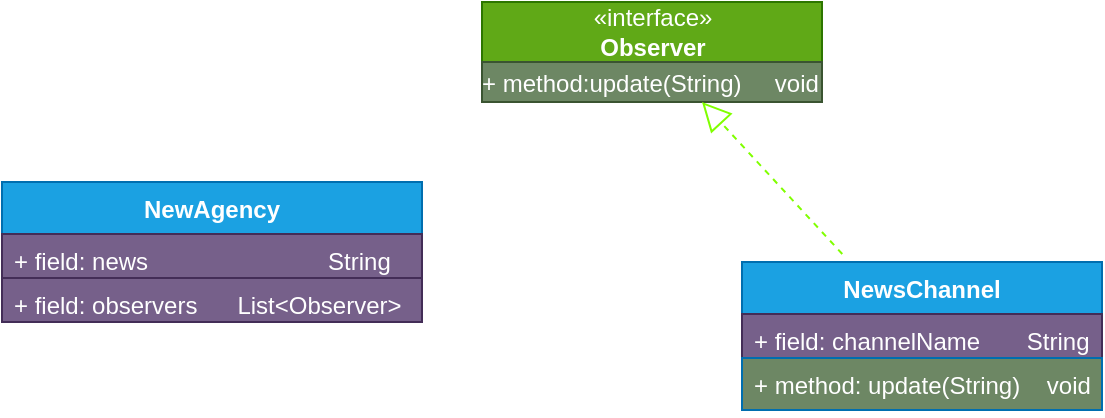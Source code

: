 <mxfile version="20.5.3" type="embed"><diagram id="3byfMKk2iEbSwEwPouA_" name="Page-1"><mxGraphModel dx="664" dy="563" grid="1" gridSize="10" guides="1" tooltips="1" connect="1" arrows="1" fold="1" page="1" pageScale="1" pageWidth="850" pageHeight="1100" math="0" shadow="0"><root><mxCell id="0"/><mxCell id="1" parent="0"/><mxCell id="11" value="«interface»&lt;br&gt;&lt;b&gt;Observer&lt;/b&gt;" style="html=1;fillColor=#60a917;fontColor=#ffffff;strokeColor=#2D7600;" vertex="1" parent="1"><mxGeometry x="260" y="20" width="170" height="30" as="geometry"/></mxCell><mxCell id="12" value="&lt;p style=&quot;margin: 4px 0px 0px;&quot;&gt;+ method:update(String)&amp;nbsp; &amp;nbsp; &amp;nbsp;void&lt;br&gt;&lt;br&gt;&lt;/p&gt;" style="verticalAlign=top;align=left;overflow=fill;fontSize=12;fontFamily=Helvetica;html=1;fillColor=#6d8764;fontColor=#ffffff;strokeColor=#3A5431;" vertex="1" parent="1"><mxGeometry x="260" y="50" width="170" height="20" as="geometry"/></mxCell><mxCell id="13" value="NewsChannel" style="swimlane;fontStyle=1;align=center;verticalAlign=top;childLayout=stackLayout;horizontal=1;startSize=26;horizontalStack=0;resizeParent=1;resizeParentMax=0;resizeLast=0;collapsible=1;marginBottom=0;fillColor=#1ba1e2;fontColor=#ffffff;strokeColor=#006EAF;" vertex="1" parent="1"><mxGeometry x="390" y="150" width="180" height="48" as="geometry"/></mxCell><mxCell id="14" value="+ field: channelName       String" style="text;strokeColor=#432D57;fillColor=#76608a;align=left;verticalAlign=top;spacingLeft=4;spacingRight=4;overflow=hidden;rotatable=0;points=[[0,0.5],[1,0.5]];portConstraint=eastwest;fontColor=#ffffff;" vertex="1" parent="13"><mxGeometry y="26" width="180" height="22" as="geometry"/></mxCell><mxCell id="16" value="+ method: update(String)    void" style="text;strokeColor=#006EAF;fillColor=#6D8764;align=left;verticalAlign=top;spacingLeft=4;spacingRight=4;overflow=hidden;rotatable=0;points=[[0,0.5],[1,0.5]];portConstraint=eastwest;fontColor=#FFFFFF;" vertex="1" parent="1"><mxGeometry x="390" y="198" width="180" height="26" as="geometry"/></mxCell><mxCell id="17" value="NewAgency" style="swimlane;fontStyle=1;align=center;verticalAlign=top;childLayout=stackLayout;horizontal=1;startSize=26;horizontalStack=0;resizeParent=1;resizeParentMax=0;resizeLast=0;collapsible=1;marginBottom=0;fillColor=#1ba1e2;fontColor=#ffffff;strokeColor=#006EAF;" vertex="1" parent="1"><mxGeometry x="20" y="110" width="210" height="48" as="geometry"/></mxCell><mxCell id="18" value="+ field: news                           String" style="text;strokeColor=#432D57;fillColor=#76608a;align=left;verticalAlign=top;spacingLeft=4;spacingRight=4;overflow=hidden;rotatable=0;points=[[0,0.5],[1,0.5]];portConstraint=eastwest;fontColor=#ffffff;" vertex="1" parent="17"><mxGeometry y="26" width="210" height="22" as="geometry"/></mxCell><mxCell id="21" value="+ field: observers      List&lt;Observer&gt;" style="text;strokeColor=#432D57;fillColor=#76608a;align=left;verticalAlign=top;spacingLeft=4;spacingRight=4;overflow=hidden;rotatable=0;points=[[0,0.5],[1,0.5]];portConstraint=eastwest;fontColor=#ffffff;" vertex="1" parent="1"><mxGeometry x="20" y="158" width="210" height="22" as="geometry"/></mxCell><mxCell id="23" value="" style="endArrow=block;dashed=1;endFill=0;endSize=12;html=1;rounded=0;fillColor=#60a917;strokeColor=#80FF00;" edge="1" parent="1"><mxGeometry width="160" relative="1" as="geometry"><mxPoint x="440.14" y="146" as="sourcePoint"/><mxPoint x="370" y="70" as="targetPoint"/><Array as="points"><mxPoint x="440" y="146.4"/></Array></mxGeometry></mxCell></root></mxGraphModel></diagram></mxfile>